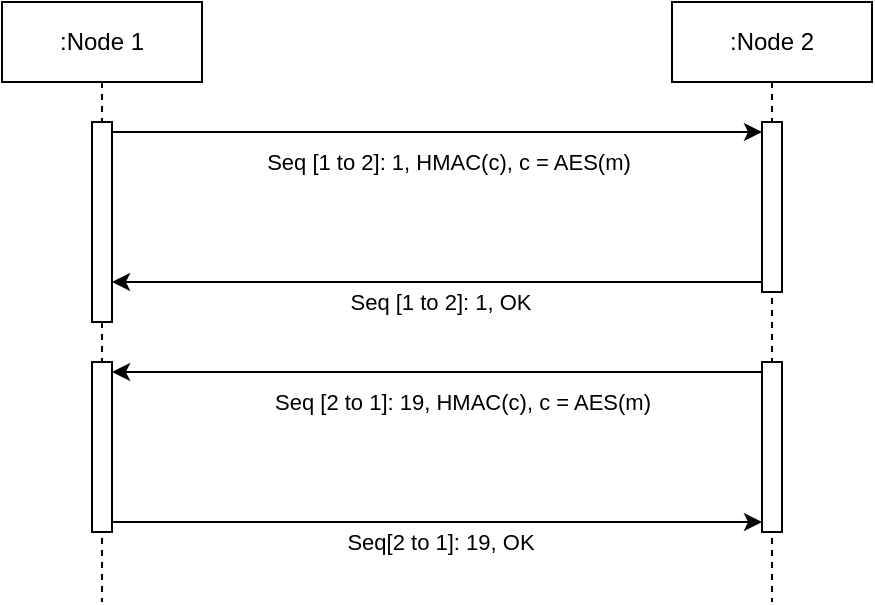 <mxfile version="26.0.10">
  <diagram name="Page-1" id="2YBvvXClWsGukQMizWep">
    <mxGraphModel dx="800" dy="406" grid="1" gridSize="10" guides="1" tooltips="1" connect="1" arrows="1" fold="1" page="1" pageScale="1" pageWidth="850" pageHeight="1100" math="0" shadow="0">
      <root>
        <mxCell id="0" />
        <mxCell id="1" parent="0" />
        <mxCell id="aM9ryv3xv72pqoxQDRHE-1" value=":Node 1" style="shape=umlLifeline;perimeter=lifelinePerimeter;whiteSpace=wrap;html=1;container=0;dropTarget=0;collapsible=0;recursiveResize=0;outlineConnect=0;portConstraint=eastwest;newEdgeStyle={&quot;edgeStyle&quot;:&quot;elbowEdgeStyle&quot;,&quot;elbow&quot;:&quot;vertical&quot;,&quot;curved&quot;:0,&quot;rounded&quot;:0};" parent="1" vertex="1">
          <mxGeometry x="40" y="40" width="100" height="300" as="geometry" />
        </mxCell>
        <mxCell id="IJDc2DYGRbDriSh58rQS-1" value="" style="html=1;points=[[0,0,0,0,5],[0,1,0,0,-5],[1,0,0,0,5],[1,1,0,0,-5]];perimeter=orthogonalPerimeter;outlineConnect=0;targetShapes=umlLifeline;portConstraint=eastwest;newEdgeStyle={&quot;curved&quot;:0,&quot;rounded&quot;:0};" vertex="1" parent="aM9ryv3xv72pqoxQDRHE-1">
          <mxGeometry x="45" y="60" width="10" height="100" as="geometry" />
        </mxCell>
        <mxCell id="IJDc2DYGRbDriSh58rQS-8" value="" style="html=1;points=[[0,0,0,0,5],[0,1,0,0,-5],[1,0,0,0,5],[1,1,0,0,-5]];perimeter=orthogonalPerimeter;outlineConnect=0;targetShapes=umlLifeline;portConstraint=eastwest;newEdgeStyle={&quot;curved&quot;:0,&quot;rounded&quot;:0};" vertex="1" parent="aM9ryv3xv72pqoxQDRHE-1">
          <mxGeometry x="45" y="180" width="10" height="85" as="geometry" />
        </mxCell>
        <mxCell id="aM9ryv3xv72pqoxQDRHE-5" value=":Node 2" style="shape=umlLifeline;perimeter=lifelinePerimeter;whiteSpace=wrap;html=1;container=0;dropTarget=0;collapsible=0;recursiveResize=0;outlineConnect=0;portConstraint=eastwest;newEdgeStyle={&quot;edgeStyle&quot;:&quot;elbowEdgeStyle&quot;,&quot;elbow&quot;:&quot;vertical&quot;,&quot;curved&quot;:0,&quot;rounded&quot;:0};" parent="1" vertex="1">
          <mxGeometry x="375" y="40" width="100" height="300" as="geometry" />
        </mxCell>
        <mxCell id="IJDc2DYGRbDriSh58rQS-2" value="" style="html=1;points=[[0,0,0,0,5],[0,1,0,0,-5],[1,0,0,0,5],[1,1,0,0,-5]];perimeter=orthogonalPerimeter;outlineConnect=0;targetShapes=umlLifeline;portConstraint=eastwest;newEdgeStyle={&quot;curved&quot;:0,&quot;rounded&quot;:0};" vertex="1" parent="aM9ryv3xv72pqoxQDRHE-5">
          <mxGeometry x="45" y="60" width="10" height="85" as="geometry" />
        </mxCell>
        <mxCell id="IJDc2DYGRbDriSh58rQS-7" value="" style="html=1;points=[[0,0,0,0,5],[0,1,0,0,-5],[1,0,0,0,5],[1,1,0,0,-5]];perimeter=orthogonalPerimeter;outlineConnect=0;targetShapes=umlLifeline;portConstraint=eastwest;newEdgeStyle={&quot;curved&quot;:0,&quot;rounded&quot;:0};" vertex="1" parent="aM9ryv3xv72pqoxQDRHE-5">
          <mxGeometry x="45" y="180" width="10" height="85" as="geometry" />
        </mxCell>
        <mxCell id="IJDc2DYGRbDriSh58rQS-3" style="edgeStyle=orthogonalEdgeStyle;rounded=0;orthogonalLoop=1;jettySize=auto;html=1;curved=0;exitX=1;exitY=0;exitDx=0;exitDy=5;exitPerimeter=0;entryX=0;entryY=0;entryDx=0;entryDy=5;entryPerimeter=0;" edge="1" parent="1" source="IJDc2DYGRbDriSh58rQS-1" target="IJDc2DYGRbDriSh58rQS-2">
          <mxGeometry relative="1" as="geometry" />
        </mxCell>
        <mxCell id="IJDc2DYGRbDriSh58rQS-4" value="Seq [1 to 2]: 1, HMAC(c), c = AES(m)" style="edgeLabel;html=1;align=center;verticalAlign=middle;resizable=0;points=[];" vertex="1" connectable="0" parent="IJDc2DYGRbDriSh58rQS-3">
          <mxGeometry x="0.075" y="1" relative="1" as="geometry">
            <mxPoint x="-7" y="16" as="offset" />
          </mxGeometry>
        </mxCell>
        <mxCell id="IJDc2DYGRbDriSh58rQS-5" style="edgeStyle=orthogonalEdgeStyle;rounded=0;orthogonalLoop=1;jettySize=auto;html=1;curved=0;exitX=0;exitY=1;exitDx=0;exitDy=-5;exitPerimeter=0;" edge="1" parent="1" source="IJDc2DYGRbDriSh58rQS-2" target="IJDc2DYGRbDriSh58rQS-1">
          <mxGeometry relative="1" as="geometry">
            <Array as="points">
              <mxPoint x="170" y="180" />
              <mxPoint x="170" y="180" />
            </Array>
          </mxGeometry>
        </mxCell>
        <mxCell id="IJDc2DYGRbDriSh58rQS-6" value="Seq [1 to 2]: 1, OK" style="edgeLabel;html=1;align=center;verticalAlign=middle;resizable=0;points=[];" vertex="1" connectable="0" parent="IJDc2DYGRbDriSh58rQS-5">
          <mxGeometry x="-0.01" y="4" relative="1" as="geometry">
            <mxPoint y="6" as="offset" />
          </mxGeometry>
        </mxCell>
        <mxCell id="IJDc2DYGRbDriSh58rQS-9" style="edgeStyle=orthogonalEdgeStyle;rounded=0;orthogonalLoop=1;jettySize=auto;html=1;curved=0;exitX=0;exitY=0;exitDx=0;exitDy=5;exitPerimeter=0;entryX=1;entryY=0;entryDx=0;entryDy=5;entryPerimeter=0;" edge="1" parent="1" source="IJDc2DYGRbDriSh58rQS-7" target="IJDc2DYGRbDriSh58rQS-8">
          <mxGeometry relative="1" as="geometry" />
        </mxCell>
        <mxCell id="IJDc2DYGRbDriSh58rQS-10" value="Seq [2 to 1]: 19, HMAC(c), c = AES(m)" style="edgeLabel;html=1;align=center;verticalAlign=middle;resizable=0;points=[];" vertex="1" connectable="0" parent="IJDc2DYGRbDriSh58rQS-9">
          <mxGeometry x="-0.262" y="1" relative="1" as="geometry">
            <mxPoint x="-30" y="14" as="offset" />
          </mxGeometry>
        </mxCell>
        <mxCell id="IJDc2DYGRbDriSh58rQS-11" style="edgeStyle=orthogonalEdgeStyle;rounded=0;orthogonalLoop=1;jettySize=auto;html=1;curved=0;exitX=1;exitY=1;exitDx=0;exitDy=-5;exitPerimeter=0;entryX=0;entryY=1;entryDx=0;entryDy=-5;entryPerimeter=0;" edge="1" parent="1" source="IJDc2DYGRbDriSh58rQS-8" target="IJDc2DYGRbDriSh58rQS-7">
          <mxGeometry relative="1" as="geometry" />
        </mxCell>
        <mxCell id="IJDc2DYGRbDriSh58rQS-12" value="Seq[2 to 1]: 19, OK" style="edgeLabel;html=1;align=center;verticalAlign=middle;resizable=0;points=[];" vertex="1" connectable="0" parent="IJDc2DYGRbDriSh58rQS-11">
          <mxGeometry x="0.127" y="3" relative="1" as="geometry">
            <mxPoint x="-19" y="13" as="offset" />
          </mxGeometry>
        </mxCell>
      </root>
    </mxGraphModel>
  </diagram>
</mxfile>
